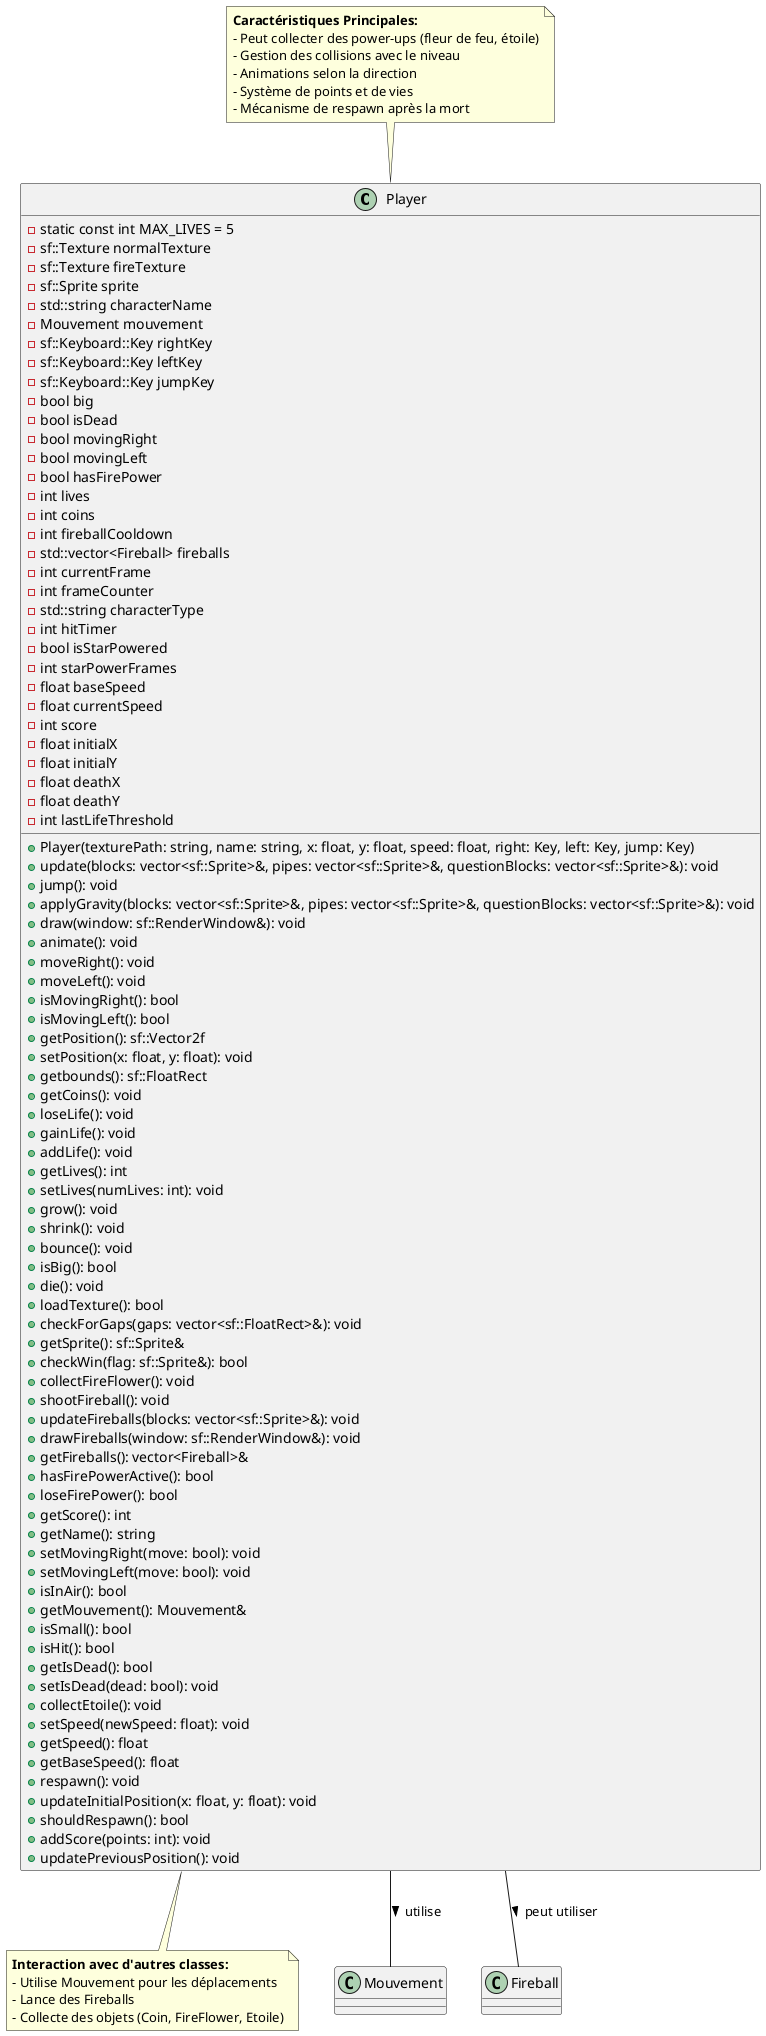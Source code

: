 @startuml Player

class Player {
  - static const int MAX_LIVES = 5
  - sf::Texture normalTexture
  - sf::Texture fireTexture
  - sf::Sprite sprite
  - std::string characterName
  - Mouvement mouvement
  - sf::Keyboard::Key rightKey
  - sf::Keyboard::Key leftKey
  - sf::Keyboard::Key jumpKey
  - bool big
  - bool isDead
  - bool movingRight
  - bool movingLeft
  - bool hasFirePower
  - int lives
  - int coins
  - int fireballCooldown
  - std::vector<Fireball> fireballs
  - int currentFrame
  - int frameCounter
  - std::string characterType
  - int hitTimer
  - bool isStarPowered
  - int starPowerFrames
  - float baseSpeed
  - float currentSpeed
  - int score
  - float initialX
  - float initialY
  - float deathX
  - float deathY
  - int lastLifeThreshold
  
  + Player(texturePath: string, name: string, x: float, y: float, speed: float, right: Key, left: Key, jump: Key)
  + update(blocks: vector<sf::Sprite>&, pipes: vector<sf::Sprite>&, questionBlocks: vector<sf::Sprite>&): void
  + jump(): void
  + applyGravity(blocks: vector<sf::Sprite>&, pipes: vector<sf::Sprite>&, questionBlocks: vector<sf::Sprite>&): void
  + draw(window: sf::RenderWindow&): void
  + animate(): void
  + moveRight(): void
  + moveLeft(): void
  + isMovingRight(): bool
  + isMovingLeft(): bool
  + getPosition(): sf::Vector2f
  + setPosition(x: float, y: float): void
  + getbounds(): sf::FloatRect
  + getCoins(): void
  + loseLife(): void
  + gainLife(): void
  + addLife(): void
  + getLives(): int
  + setLives(numLives: int): void
  + grow(): void
  + shrink(): void
  + bounce(): void
  + isBig(): bool
  + die(): void
  + loadTexture(): bool
  + checkForGaps(gaps: vector<sf::FloatRect>&): void
  + getSprite(): sf::Sprite&
  + checkWin(flag: sf::Sprite&): bool
  + collectFireFlower(): void
  + shootFireball(): void
  + updateFireballs(blocks: vector<sf::Sprite>&): void
  + drawFireballs(window: sf::RenderWindow&): void
  + getFireballs(): vector<Fireball>&
  + hasFirePowerActive(): bool
  + loseFirePower(): bool
  + getScore(): int
  + getName(): string
  + setMovingRight(move: bool): void
  + setMovingLeft(move: bool): void
  + isInAir(): bool
  + getMouvement(): Mouvement&
  + isSmall(): bool
  + isHit(): bool
  + getIsDead(): bool
  + setIsDead(dead: bool): void
  + collectEtoile(): void
  + setSpeed(newSpeed: float): void
  + getSpeed(): float
  + getBaseSpeed(): float
  + respawn(): void
  + updateInitialPosition(x: float, y: float): void
  + shouldRespawn(): bool
  + addScore(points: int): void
  + updatePreviousPosition(): void
}

note top of Player
  <b>Caractéristiques Principales:</b>
  - Peut collecter des power-ups (fleur de feu, étoile)
  - Gestion des collisions avec le niveau
  - Animations selon la direction 
  - Système de points et de vies
  - Mécanisme de respawn après la mort
end note

note bottom of Player
  <b>Interaction avec d'autres classes:</b>
  - Utilise Mouvement pour les déplacements
  - Lance des Fireballs
  - Collecte des objets (Coin, FireFlower, Etoile)
end note

class Mouvement {
}

class Fireball {
}

Player -- Mouvement : utilise >
Player -- Fireball : peut utiliser >

@enduml

